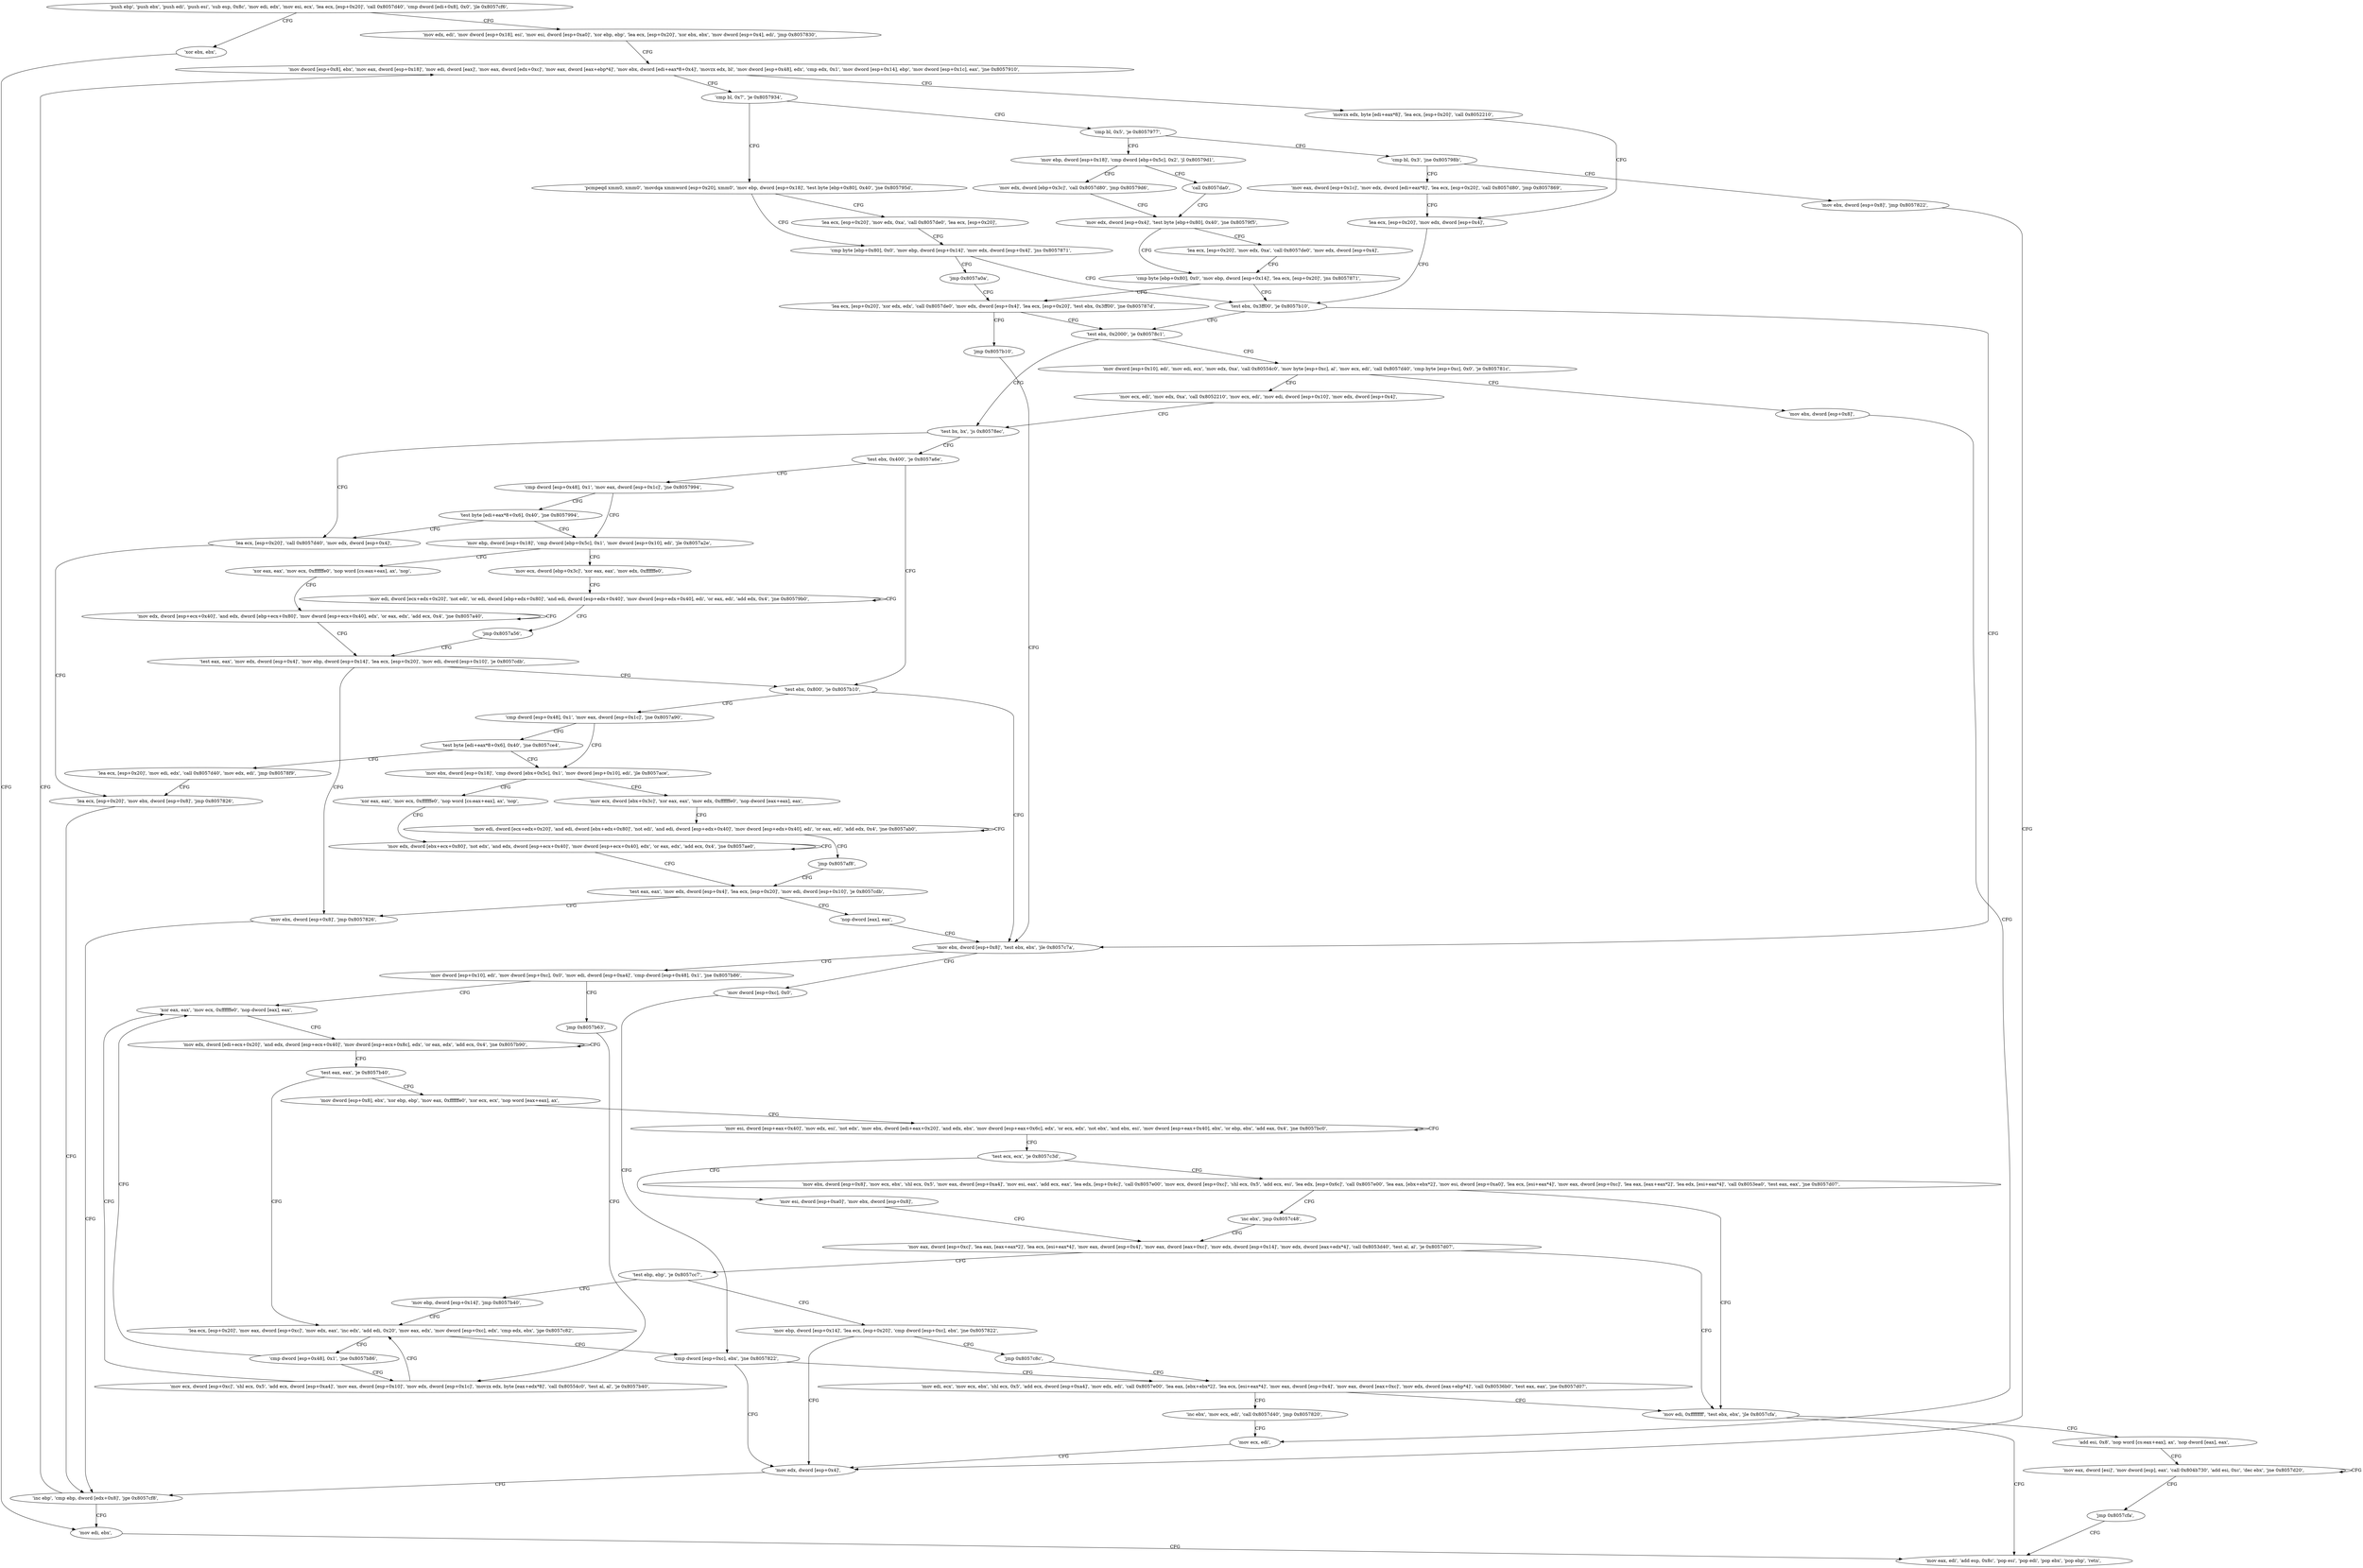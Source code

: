 digraph "func" {
"134576096" [label = "'push ebp', 'push ebx', 'push edi', 'push esi', 'sub esp, 0x8c', 'mov edi, edx', 'mov esi, ecx', 'lea ecx, [esp+0x20]', 'call 0x8057d40', 'cmp dword [edi+0x8], 0x0', 'jle 0x8057cf6', " ]
"134577398" [label = "'xor ebx, ebx', " ]
"134576129" [label = "'mov edx, edi', 'mov dword [esp+0x18], esi', 'mov esi, dword [esp+0xa0]', 'xor ebp, ebp', 'lea ecx, [esp+0x20]', 'xor ebx, ebx', 'mov dword [esp+0x4], edi', 'jmp 0x8057830', " ]
"134577400" [label = "'mov edi, ebx', " ]
"134576176" [label = "'mov dword [esp+0x8], ebx', 'mov eax, dword [esp+0x18]', 'mov edi, dword [eax]', 'mov eax, dword [edx+0xc]', 'mov eax, dword [eax+ebp*4]', 'mov ebx, dword [edi+eax*8+0x4]', 'movzx edx, bl', 'mov dword [esp+0x48], edx', 'cmp edx, 0x1', 'mov dword [esp+0x14], ebp', 'mov dword [esp+0x1c], eax', 'jne 0x8057910', " ]
"134576400" [label = "'cmp bl, 0x7', 'je 0x8057934', " ]
"134576220" [label = "'movzx edx, byte [edi+eax*8]', 'lea ecx, [esp+0x20]', 'call 0x8052210', " ]
"134576436" [label = "'pcmpeqd xmm0, xmm0', 'movdqa xmmword [esp+0x20], xmm0', 'mov ebp, dword [esp+0x18]', 'test byte [ebp+0x80], 0x40', 'jne 0x805795d', " ]
"134576405" [label = "'cmp bl, 0x5', 'je 0x8057977', " ]
"134576233" [label = "'lea ecx, [esp+0x20]', 'mov edx, dword [esp+0x4]', " ]
"134576477" [label = "'cmp byte [ebp+0x80], 0x0', 'mov ebp, dword [esp+0x14]', 'mov edx, dword [esp+0x4]', 'jns 0x8057871', " ]
"134576459" [label = "'lea ecx, [esp+0x20]', 'mov edx, 0xa', 'call 0x8057de0', 'lea ecx, [esp+0x20]', " ]
"134576503" [label = "'mov ebp, dword [esp+0x18]', 'cmp dword [ebp+0x5c], 0x2', 'jl 0x80579d1', " ]
"134576410" [label = "'cmp bl, 0x3', 'jne 0x805798b', " ]
"134576912" [label = "'mov ebx, dword [esp+0x8]', 'test ebx, ebx', 'jle 0x8057c7a', " ]
"134577274" [label = "'mov dword [esp+0xc], 0x0', " ]
"134576924" [label = "'mov dword [esp+0x10], edi', 'mov dword [esp+0xc], 0x0', 'mov edi, dword [esp+0xa4]', 'cmp dword [esp+0x48], 0x1', 'jne 0x8057b86', " ]
"134576253" [label = "'test ebx, 0x2000', 'je 0x80578c1', " ]
"134576321" [label = "'test bx, bx', 'js 0x80578ec', " ]
"134576261" [label = "'mov dword [esp+0x10], edi', 'mov edi, ecx', 'mov edx, 0xa', 'call 0x80554c0', 'mov byte [esp+0xc], al', 'mov ecx, edi', 'call 0x8057d40', 'cmp byte [esp+0xc], 0x0', 'je 0x805781c', " ]
"134576241" [label = "'test ebx, 0x3ff00', 'je 0x8057b10', " ]
"134576498" [label = "'jmp 0x8057a0a', " ]
"134576593" [label = "'call 0x8057da0', " ]
"134576513" [label = "'mov edx, dword [ebp+0x3c]', 'call 0x8057d80', 'jmp 0x80579d6', " ]
"134576523" [label = "'mov ebx, dword [esp+0x8]', 'jmp 0x8057822', " ]
"134576415" [label = "'mov eax, dword [esp+0x1c]', 'mov edx, dword [edi+eax*8]', 'lea ecx, [esp+0x20]', 'call 0x8057d80', 'jmp 0x8057869', " ]
"134577282" [label = "'cmp dword [esp+0xc], ebx', 'jne 0x8057822', " ]
"134577030" [label = "'xor eax, eax', 'mov ecx, 0xffffffe0', 'nop dword [eax], eax', " ]
"134576950" [label = "'jmp 0x8057b63', " ]
"134576364" [label = "'lea ecx, [esp+0x20]', 'call 0x8057d40', 'mov edx, dword [esp+0x4]', " ]
"134576326" [label = "'test ebx, 0x400', 'je 0x8057a6e', " ]
"134576156" [label = "'mov ebx, dword [esp+0x8]', " ]
"134576299" [label = "'mov ecx, edi', 'mov edx, 0xa', 'call 0x8052210', 'mov ecx, edi', 'mov edi, dword [esp+0x10]', 'mov edx, dword [esp+0x4]', " ]
"134576650" [label = "'lea ecx, [esp+0x20]', 'xor edx, edx', 'call 0x8057de0', 'mov edx, dword [esp+0x4]', 'lea ecx, [esp+0x20]', 'test ebx, 0x3ff00', 'jne 0x805787d', " ]
"134576598" [label = "'mov edx, dword [esp+0x4]', 'test byte [ebp+0x80], 0x40', 'jne 0x80579f5', " ]
"134576162" [label = "'mov edx, dword [esp+0x4]', " ]
"134576166" [label = "'inc ebp', 'cmp ebp, dword [edx+0x8]', 'jge 0x8057cf8', " ]
"134577292" [label = "'mov edi, ecx', 'mov ecx, ebx', 'shl ecx, 0x5', 'add ecx, dword [esp+0xa4]', 'mov edx, edi', 'call 0x8057e00', 'lea eax, [ebx+ebx*2]', 'lea ecx, [esi+eax*4]', 'mov eax, dword [esp+0x4]', 'mov eax, dword [eax+0xc]', 'mov edx, dword [eax+ebp*4]', 'call 0x80536b0', 'test eax, eax', 'jne 0x8057d07', " ]
"134577415" [label = "'mov edi, 0xffffffff', 'test ebx, ebx', 'jle 0x8057cfa', " ]
"134577338" [label = "'inc ebx', 'mov ecx, edi', 'call 0x8057d40', 'jmp 0x8057820', " ]
"134577040" [label = "'mov edx, dword [edi+ecx+0x20]', 'and edx, dword [esp+ecx+0x40]', 'mov dword [esp+ecx+0x8c], edx', 'or eax, edx', 'add ecx, 0x4', 'jne 0x8057b90', " ]
"134576995" [label = "'mov ecx, dword [esp+0xc]', 'shl ecx, 0x5', 'add ecx, dword [esp+0xa4]', 'mov eax, dword [esp+0x10]', 'mov edx, dword [esp+0x1c]', 'movzx edx, byte [eax+edx*8]', 'call 0x80554c0', 'test al, al', 'je 0x8057b40', " ]
"134576377" [label = "'lea ecx, [esp+0x20]', 'mov ebx, dword [esp+0x8]', 'jmp 0x8057826', " ]
"134576750" [label = "'test ebx, 0x800', 'je 0x8057b10', " ]
"134576338" [label = "'cmp dword [esp+0x48], 0x1', 'mov eax, dword [esp+0x1c]', 'jne 0x8057994', " ]
"134576160" [label = "'mov ecx, edi', " ]
"134576681" [label = "'jmp 0x8057b10', " ]
"134576629" [label = "'cmp byte [ebp+0x80], 0x0', 'mov ebp, dword [esp+0x14]', 'lea ecx, [esp+0x20]', 'jns 0x8057871', " ]
"134576611" [label = "'lea ecx, [esp+0x20]', 'mov edx, 0xa', 'call 0x8057de0', 'mov edx, dword [esp+0x4]', " ]
"134577402" [label = "'mov eax, edi', 'add esp, 0x8c', 'pop esi', 'pop edi', 'pop ebx', 'pop ebp', 'retn', " ]
"134577424" [label = "'add esi, 0x8', 'nop word [cs:eax+eax], ax', 'nop dword [eax], eax', " ]
"134577062" [label = "'test eax, eax', 'je 0x8057b40', " ]
"134576960" [label = "'lea ecx, [esp+0x20]', 'mov eax, dword [esp+0xc]', 'mov edx, eax', 'inc edx', 'add edi, 0x20', 'mov eax, edx', 'mov dword [esp+0xc], edx', 'cmp edx, ebx', 'jge 0x8057c82', " ]
"134577066" [label = "'mov dword [esp+0x8], ebx', 'xor ebp, ebp', 'mov eax, 0xffffffe0', 'xor ecx, ecx', 'nop word [eax+eax], ax', " ]
"134576762" [label = "'cmp dword [esp+0x48], 0x1', 'mov eax, dword [esp+0x1c]', 'jne 0x8057a90', " ]
"134576532" [label = "'mov ebp, dword [esp+0x18]', 'cmp dword [ebp+0x5c], 0x1', 'mov dword [esp+0x10], edi', 'jle 0x8057a2e', " ]
"134576353" [label = "'test byte [edi+eax*8+0x6], 0x40', 'jne 0x8057994', " ]
"134577440" [label = "'mov eax, dword [esi]', 'mov dword [esp], eax', 'call 0x804b730', 'add esi, 0xc', 'dec ebx', 'jne 0x8057d20', " ]
"134576988" [label = "'cmp dword [esp+0x48], 0x1', 'jne 0x8057b86', " ]
"134577088" [label = "'mov esi, dword [esp+eax+0x40]', 'mov edx, esi', 'not edx', 'mov ebx, dword [edi+eax+0x20]', 'and edx, ebx', 'mov dword [esp+eax+0x6c], edx', 'or ecx, edx', 'not ebx', 'and ebx, esi', 'mov dword [esp+eax+0x40], ebx', 'or ebp, ebx', 'add eax, 0x4', 'jne 0x8057bc0', " ]
"134576784" [label = "'mov ebx, dword [esp+0x18]', 'cmp dword [ebx+0x5c], 0x1', 'mov dword [esp+0x10], edi', 'jle 0x8057ace', " ]
"134576773" [label = "'test byte [edi+eax*8+0x6], 0x40', 'jne 0x8057ce4', " ]
"134576686" [label = "'xor eax, eax', 'mov ecx, 0xffffffe0', 'nop word [cs:eax+eax], ax', 'nop', " ]
"134576550" [label = "'mov ecx, dword [ebp+0x3c]', 'xor eax, eax', 'mov edx, 0xffffffe0', " ]
"134577456" [label = "'jmp 0x8057cfa', " ]
"134577123" [label = "'test ecx, ecx', 'je 0x8057c3d', " ]
"134577213" [label = "'mov esi, dword [esp+0xa0]', 'mov ebx, dword [esp+0x8]', " ]
"134577127" [label = "'mov ebx, dword [esp+0x8]', 'mov ecx, ebx', 'shl ecx, 0x5', 'mov eax, dword [esp+0xa4]', 'mov esi, eax', 'add ecx, eax', 'lea edx, [esp+0x4c]', 'call 0x8057e00', 'mov ecx, dword [esp+0xc]', 'shl ecx, 0x5', 'add ecx, esi', 'lea edx, [esp+0x6c]', 'call 0x8057e00', 'lea eax, [ebx+ebx*2]', 'mov esi, dword [esp+0xa0]', 'lea ecx, [esi+eax*4]', 'mov eax, dword [esp+0xc]', 'lea eax, [eax+eax*2]', 'lea edx, [esi+eax*4]', 'call 0x8053ea0', 'test eax, eax', 'jne 0x8057d07', " ]
"134576846" [label = "'xor eax, eax', 'mov ecx, 0xffffffe0', 'nop word [cs:eax+eax], ax', 'nop', " ]
"134576798" [label = "'mov ecx, dword [ebx+0x3c]', 'xor eax, eax', 'mov edx, 0xffffffe0', 'nop dword [eax+eax], eax', " ]
"134577380" [label = "'lea ecx, [esp+0x20]', 'mov edi, edx', 'call 0x8057d40', 'mov edx, edi', 'jmp 0x80578f9', " ]
"134576704" [label = "'mov edx, dword [esp+ecx+0x40]', 'and edx, dword [ebp+ecx+0x80]', 'mov dword [esp+ecx+0x40], edx', 'or eax, edx', 'add ecx, 0x4', 'jne 0x8057a40', " ]
"134576560" [label = "'mov edi, dword [ecx+edx+0x20]', 'not edi', 'or edi, dword [ebp+edx+0x80]', 'and edi, dword [esp+edx+0x40]', 'mov dword [esp+edx+0x40], edi', 'or eax, edi', 'add edx, 0x4', 'jne 0x80579b0', " ]
"134577224" [label = "'mov eax, dword [esp+0xc]', 'lea eax, [eax+eax*2]', 'lea ecx, [esi+eax*4]', 'mov eax, dword [esp+0x4]', 'mov eax, dword [eax+0xc]', 'mov edx, dword [esp+0x14]', 'mov edx, dword [eax+edx*4]', 'call 0x8053d40', 'test al, al', 'je 0x8057d07', " ]
"134577210" [label = "'inc ebx', 'jmp 0x8057c48', " ]
"134576864" [label = "'mov edx, dword [ebx+ecx+0x80]', 'not edx', 'and edx, dword [esp+ecx+0x40]', 'mov dword [esp+ecx+0x40], edx', 'or eax, edx', 'add ecx, 0x4', 'jne 0x8057ae0', " ]
"134576816" [label = "'mov edi, dword [ecx+edx+0x20]', 'and edi, dword [ebx+edx+0x80]', 'not edi', 'and edi, dword [esp+edx+0x40]', 'mov dword [esp+edx+0x40], edi', 'or eax, edi', 'add edx, 0x4', 'jne 0x8057ab0', " ]
"134576726" [label = "'test eax, eax', 'mov edx, dword [esp+0x4]', 'mov ebp, dword [esp+0x14]', 'lea ecx, [esp+0x20]', 'mov edi, dword [esp+0x10]', 'je 0x8057cdb', " ]
"134577371" [label = "'mov ebx, dword [esp+0x8]', 'jmp 0x8057826', " ]
"134576588" [label = "'jmp 0x8057a56', " ]
"134577261" [label = "'test ebp, ebp', 'je 0x8057cc7', " ]
"134577351" [label = "'mov ebp, dword [esp+0x14]', 'lea ecx, [esp+0x20]', 'cmp dword [esp+0xc], ebx', 'jne 0x8057822', " ]
"134577265" [label = "'mov ebp, dword [esp+0x14]', 'jmp 0x8057b40', " ]
"134576888" [label = "'test eax, eax', 'mov edx, dword [esp+0x4]', 'lea ecx, [esp+0x20]', 'mov edi, dword [esp+0x10]', 'je 0x8057cdb', " ]
"134576908" [label = "'nop dword [eax], eax', " ]
"134576844" [label = "'jmp 0x8057af8', " ]
"134577369" [label = "'jmp 0x8057c8c', " ]
"134576096" -> "134577398" [ label = "CFG" ]
"134576096" -> "134576129" [ label = "CFG" ]
"134577398" -> "134577400" [ label = "CFG" ]
"134576129" -> "134576176" [ label = "CFG" ]
"134577400" -> "134577402" [ label = "CFG" ]
"134576176" -> "134576400" [ label = "CFG" ]
"134576176" -> "134576220" [ label = "CFG" ]
"134576400" -> "134576436" [ label = "CFG" ]
"134576400" -> "134576405" [ label = "CFG" ]
"134576220" -> "134576233" [ label = "CFG" ]
"134576436" -> "134576477" [ label = "CFG" ]
"134576436" -> "134576459" [ label = "CFG" ]
"134576405" -> "134576503" [ label = "CFG" ]
"134576405" -> "134576410" [ label = "CFG" ]
"134576233" -> "134576241" [ label = "CFG" ]
"134576477" -> "134576241" [ label = "CFG" ]
"134576477" -> "134576498" [ label = "CFG" ]
"134576459" -> "134576477" [ label = "CFG" ]
"134576503" -> "134576593" [ label = "CFG" ]
"134576503" -> "134576513" [ label = "CFG" ]
"134576410" -> "134576523" [ label = "CFG" ]
"134576410" -> "134576415" [ label = "CFG" ]
"134576912" -> "134577274" [ label = "CFG" ]
"134576912" -> "134576924" [ label = "CFG" ]
"134577274" -> "134577282" [ label = "CFG" ]
"134576924" -> "134577030" [ label = "CFG" ]
"134576924" -> "134576950" [ label = "CFG" ]
"134576253" -> "134576321" [ label = "CFG" ]
"134576253" -> "134576261" [ label = "CFG" ]
"134576321" -> "134576364" [ label = "CFG" ]
"134576321" -> "134576326" [ label = "CFG" ]
"134576261" -> "134576156" [ label = "CFG" ]
"134576261" -> "134576299" [ label = "CFG" ]
"134576241" -> "134576912" [ label = "CFG" ]
"134576241" -> "134576253" [ label = "CFG" ]
"134576498" -> "134576650" [ label = "CFG" ]
"134576593" -> "134576598" [ label = "CFG" ]
"134576513" -> "134576598" [ label = "CFG" ]
"134576523" -> "134576162" [ label = "CFG" ]
"134576415" -> "134576233" [ label = "CFG" ]
"134577282" -> "134576162" [ label = "CFG" ]
"134577282" -> "134577292" [ label = "CFG" ]
"134577030" -> "134577040" [ label = "CFG" ]
"134576950" -> "134576995" [ label = "CFG" ]
"134576364" -> "134576377" [ label = "CFG" ]
"134576326" -> "134576750" [ label = "CFG" ]
"134576326" -> "134576338" [ label = "CFG" ]
"134576156" -> "134576160" [ label = "CFG" ]
"134576299" -> "134576321" [ label = "CFG" ]
"134576650" -> "134576253" [ label = "CFG" ]
"134576650" -> "134576681" [ label = "CFG" ]
"134576598" -> "134576629" [ label = "CFG" ]
"134576598" -> "134576611" [ label = "CFG" ]
"134576162" -> "134576166" [ label = "CFG" ]
"134576166" -> "134577400" [ label = "CFG" ]
"134576166" -> "134576176" [ label = "CFG" ]
"134577292" -> "134577415" [ label = "CFG" ]
"134577292" -> "134577338" [ label = "CFG" ]
"134577415" -> "134577402" [ label = "CFG" ]
"134577415" -> "134577424" [ label = "CFG" ]
"134577338" -> "134576160" [ label = "CFG" ]
"134577040" -> "134577040" [ label = "CFG" ]
"134577040" -> "134577062" [ label = "CFG" ]
"134576995" -> "134576960" [ label = "CFG" ]
"134576995" -> "134577030" [ label = "CFG" ]
"134576377" -> "134576166" [ label = "CFG" ]
"134576750" -> "134576912" [ label = "CFG" ]
"134576750" -> "134576762" [ label = "CFG" ]
"134576338" -> "134576532" [ label = "CFG" ]
"134576338" -> "134576353" [ label = "CFG" ]
"134576160" -> "134576162" [ label = "CFG" ]
"134576681" -> "134576912" [ label = "CFG" ]
"134576629" -> "134576241" [ label = "CFG" ]
"134576629" -> "134576650" [ label = "CFG" ]
"134576611" -> "134576629" [ label = "CFG" ]
"134577424" -> "134577440" [ label = "CFG" ]
"134577062" -> "134576960" [ label = "CFG" ]
"134577062" -> "134577066" [ label = "CFG" ]
"134576960" -> "134577282" [ label = "CFG" ]
"134576960" -> "134576988" [ label = "CFG" ]
"134577066" -> "134577088" [ label = "CFG" ]
"134576762" -> "134576784" [ label = "CFG" ]
"134576762" -> "134576773" [ label = "CFG" ]
"134576532" -> "134576686" [ label = "CFG" ]
"134576532" -> "134576550" [ label = "CFG" ]
"134576353" -> "134576532" [ label = "CFG" ]
"134576353" -> "134576364" [ label = "CFG" ]
"134577440" -> "134577440" [ label = "CFG" ]
"134577440" -> "134577456" [ label = "CFG" ]
"134576988" -> "134577030" [ label = "CFG" ]
"134576988" -> "134576995" [ label = "CFG" ]
"134577088" -> "134577088" [ label = "CFG" ]
"134577088" -> "134577123" [ label = "CFG" ]
"134576784" -> "134576846" [ label = "CFG" ]
"134576784" -> "134576798" [ label = "CFG" ]
"134576773" -> "134577380" [ label = "CFG" ]
"134576773" -> "134576784" [ label = "CFG" ]
"134576686" -> "134576704" [ label = "CFG" ]
"134576550" -> "134576560" [ label = "CFG" ]
"134577456" -> "134577402" [ label = "CFG" ]
"134577123" -> "134577213" [ label = "CFG" ]
"134577123" -> "134577127" [ label = "CFG" ]
"134577213" -> "134577224" [ label = "CFG" ]
"134577127" -> "134577415" [ label = "CFG" ]
"134577127" -> "134577210" [ label = "CFG" ]
"134576846" -> "134576864" [ label = "CFG" ]
"134576798" -> "134576816" [ label = "CFG" ]
"134577380" -> "134576377" [ label = "CFG" ]
"134576704" -> "134576704" [ label = "CFG" ]
"134576704" -> "134576726" [ label = "CFG" ]
"134576560" -> "134576560" [ label = "CFG" ]
"134576560" -> "134576588" [ label = "CFG" ]
"134577224" -> "134577415" [ label = "CFG" ]
"134577224" -> "134577261" [ label = "CFG" ]
"134577210" -> "134577224" [ label = "CFG" ]
"134576864" -> "134576864" [ label = "CFG" ]
"134576864" -> "134576888" [ label = "CFG" ]
"134576816" -> "134576816" [ label = "CFG" ]
"134576816" -> "134576844" [ label = "CFG" ]
"134576726" -> "134577371" [ label = "CFG" ]
"134576726" -> "134576750" [ label = "CFG" ]
"134577371" -> "134576166" [ label = "CFG" ]
"134576588" -> "134576726" [ label = "CFG" ]
"134577261" -> "134577351" [ label = "CFG" ]
"134577261" -> "134577265" [ label = "CFG" ]
"134577351" -> "134576162" [ label = "CFG" ]
"134577351" -> "134577369" [ label = "CFG" ]
"134577265" -> "134576960" [ label = "CFG" ]
"134576888" -> "134577371" [ label = "CFG" ]
"134576888" -> "134576908" [ label = "CFG" ]
"134576908" -> "134576912" [ label = "CFG" ]
"134576844" -> "134576888" [ label = "CFG" ]
"134577369" -> "134577292" [ label = "CFG" ]
}
